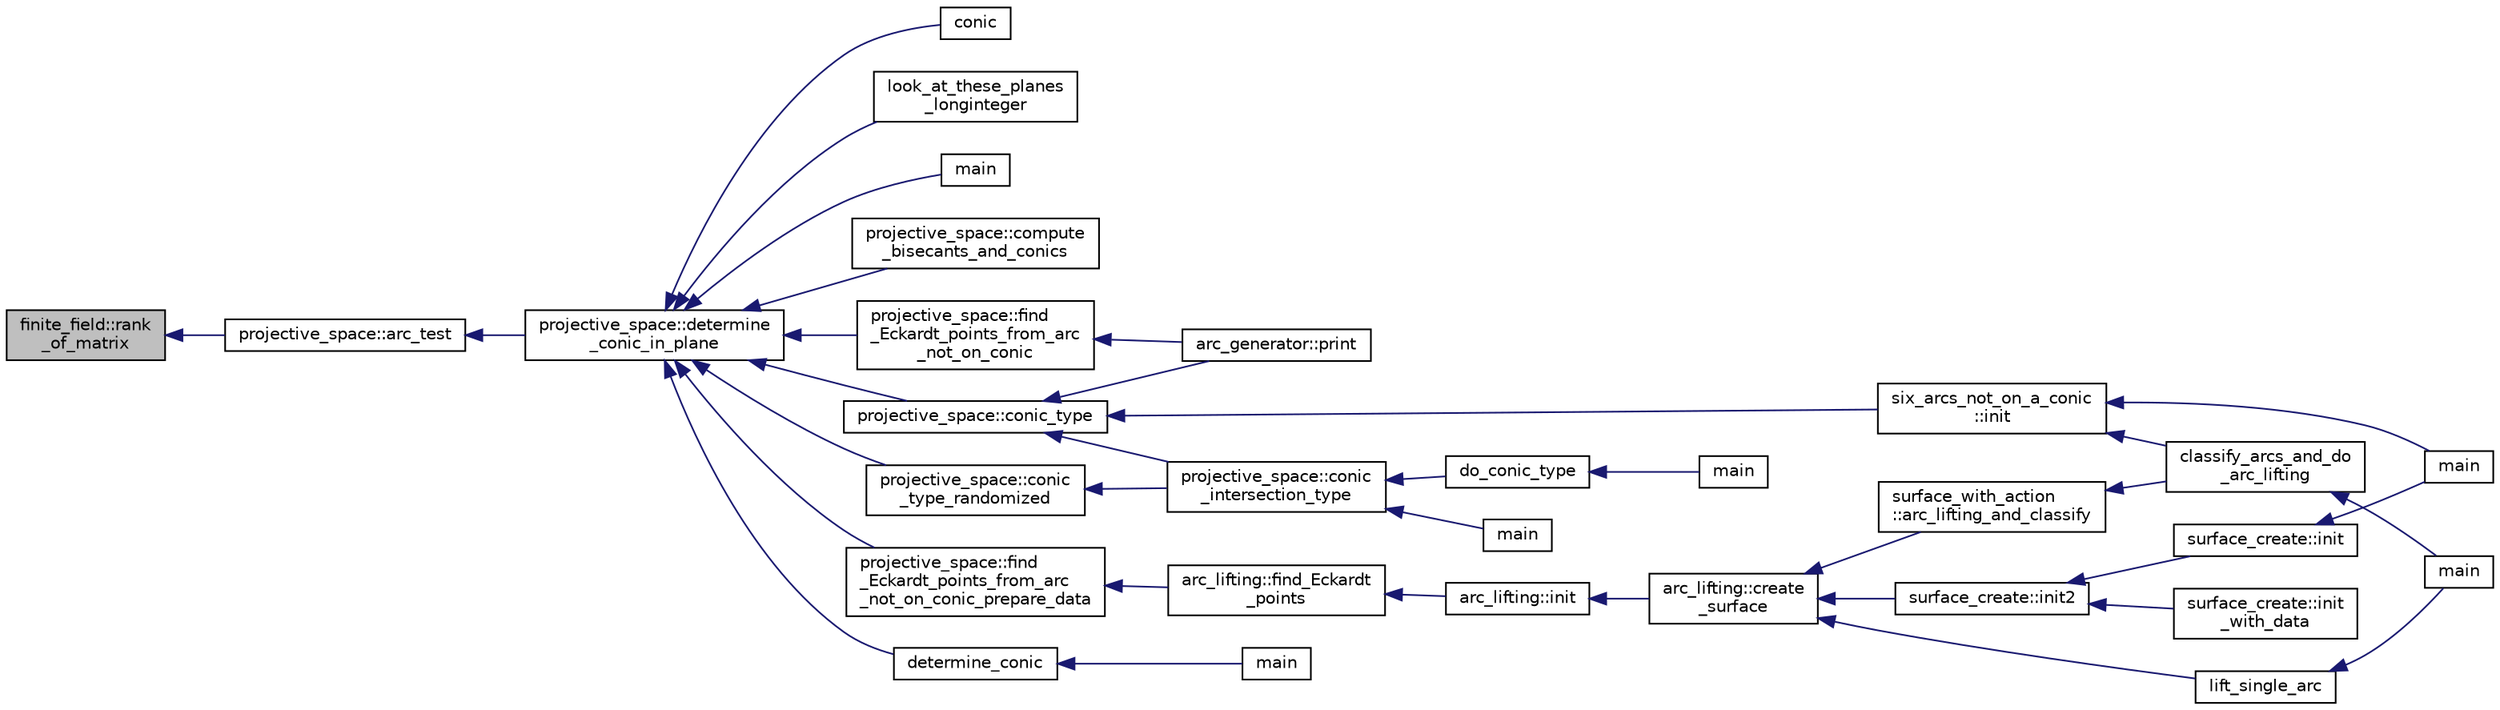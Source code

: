 digraph "finite_field::rank_of_matrix"
{
  edge [fontname="Helvetica",fontsize="10",labelfontname="Helvetica",labelfontsize="10"];
  node [fontname="Helvetica",fontsize="10",shape=record];
  rankdir="LR";
  Node17172 [label="finite_field::rank\l_of_matrix",height=0.2,width=0.4,color="black", fillcolor="grey75", style="filled", fontcolor="black"];
  Node17172 -> Node17173 [dir="back",color="midnightblue",fontsize="10",style="solid",fontname="Helvetica"];
  Node17173 [label="projective_space::arc_test",height=0.2,width=0.4,color="black", fillcolor="white", style="filled",URL="$d2/d17/classprojective__space.html#a065c2c15235080040332e0b5ea5b5a60"];
  Node17173 -> Node17174 [dir="back",color="midnightblue",fontsize="10",style="solid",fontname="Helvetica"];
  Node17174 [label="projective_space::determine\l_conic_in_plane",height=0.2,width=0.4,color="black", fillcolor="white", style="filled",URL="$d2/d17/classprojective__space.html#ad37dfe343cac13cc6c90e1fabf77ce14"];
  Node17174 -> Node17175 [dir="back",color="midnightblue",fontsize="10",style="solid",fontname="Helvetica"];
  Node17175 [label="conic",height=0.2,width=0.4,color="black", fillcolor="white", style="filled",URL="$d4/de8/conic_8_c.html#a96def9474b981a9d5831a9b48d85d652"];
  Node17174 -> Node17176 [dir="back",color="midnightblue",fontsize="10",style="solid",fontname="Helvetica"];
  Node17176 [label="look_at_these_planes\l_longinteger",height=0.2,width=0.4,color="black", fillcolor="white", style="filled",URL="$da/d90/analyze_8_c.html#ae230005122bb89f7409f5937134b73bf"];
  Node17174 -> Node17177 [dir="back",color="midnightblue",fontsize="10",style="solid",fontname="Helvetica"];
  Node17177 [label="main",height=0.2,width=0.4,color="black", fillcolor="white", style="filled",URL="$de/d27/determine__conic_8_c.html#a3c04138a5bfe5d72780bb7e82a18e627"];
  Node17174 -> Node17178 [dir="back",color="midnightblue",fontsize="10",style="solid",fontname="Helvetica"];
  Node17178 [label="projective_space::compute\l_bisecants_and_conics",height=0.2,width=0.4,color="black", fillcolor="white", style="filled",URL="$d2/d17/classprojective__space.html#ac91b6a0aba755991c572d8d00b4b8560"];
  Node17174 -> Node17179 [dir="back",color="midnightblue",fontsize="10",style="solid",fontname="Helvetica"];
  Node17179 [label="projective_space::find\l_Eckardt_points_from_arc\l_not_on_conic",height=0.2,width=0.4,color="black", fillcolor="white", style="filled",URL="$d2/d17/classprojective__space.html#a3b4fbef8fbbeee1af542b6f7c969ed79"];
  Node17179 -> Node17180 [dir="back",color="midnightblue",fontsize="10",style="solid",fontname="Helvetica"];
  Node17180 [label="arc_generator::print",height=0.2,width=0.4,color="black", fillcolor="white", style="filled",URL="$d4/d21/classarc__generator.html#a4ae2e25ba85a60fb2a90a7b4f52675f7"];
  Node17174 -> Node17181 [dir="back",color="midnightblue",fontsize="10",style="solid",fontname="Helvetica"];
  Node17181 [label="projective_space::find\l_Eckardt_points_from_arc\l_not_on_conic_prepare_data",height=0.2,width=0.4,color="black", fillcolor="white", style="filled",URL="$d2/d17/classprojective__space.html#a0fc1d9c2df818d2ffa6750c2cb63c54c"];
  Node17181 -> Node17182 [dir="back",color="midnightblue",fontsize="10",style="solid",fontname="Helvetica"];
  Node17182 [label="arc_lifting::find_Eckardt\l_points",height=0.2,width=0.4,color="black", fillcolor="white", style="filled",URL="$dc/db7/classarc__lifting.html#a70012c92bd78768f5c1c5d14f995147b"];
  Node17182 -> Node17183 [dir="back",color="midnightblue",fontsize="10",style="solid",fontname="Helvetica"];
  Node17183 [label="arc_lifting::init",height=0.2,width=0.4,color="black", fillcolor="white", style="filled",URL="$dc/db7/classarc__lifting.html#a11fc382addd05e0bbe8b0b44dcd4c55e"];
  Node17183 -> Node17184 [dir="back",color="midnightblue",fontsize="10",style="solid",fontname="Helvetica"];
  Node17184 [label="arc_lifting::create\l_surface",height=0.2,width=0.4,color="black", fillcolor="white", style="filled",URL="$dc/db7/classarc__lifting.html#a2b1fd46281de9ff3fef00fc122d39b2b"];
  Node17184 -> Node17185 [dir="back",color="midnightblue",fontsize="10",style="solid",fontname="Helvetica"];
  Node17185 [label="lift_single_arc",height=0.2,width=0.4,color="black", fillcolor="white", style="filled",URL="$d6/dc3/arc__lifting__main_8_c.html#a0bdc148f70112959722a40cf9758d54b"];
  Node17185 -> Node17186 [dir="back",color="midnightblue",fontsize="10",style="solid",fontname="Helvetica"];
  Node17186 [label="main",height=0.2,width=0.4,color="black", fillcolor="white", style="filled",URL="$d6/dc3/arc__lifting__main_8_c.html#a217dbf8b442f20279ea00b898af96f52"];
  Node17184 -> Node17187 [dir="back",color="midnightblue",fontsize="10",style="solid",fontname="Helvetica"];
  Node17187 [label="surface_create::init2",height=0.2,width=0.4,color="black", fillcolor="white", style="filled",URL="$de/da4/classsurface__create.html#a0d600640f7dd62d5a6c36443effdab59"];
  Node17187 -> Node17188 [dir="back",color="midnightblue",fontsize="10",style="solid",fontname="Helvetica"];
  Node17188 [label="surface_create::init\l_with_data",height=0.2,width=0.4,color="black", fillcolor="white", style="filled",URL="$de/da4/classsurface__create.html#a9226f687139676532adb1aa971fbade2"];
  Node17187 -> Node17189 [dir="back",color="midnightblue",fontsize="10",style="solid",fontname="Helvetica"];
  Node17189 [label="surface_create::init",height=0.2,width=0.4,color="black", fillcolor="white", style="filled",URL="$de/da4/classsurface__create.html#ab0db5c12825f778e3caf8aa4da02eb06"];
  Node17189 -> Node17190 [dir="back",color="midnightblue",fontsize="10",style="solid",fontname="Helvetica"];
  Node17190 [label="main",height=0.2,width=0.4,color="black", fillcolor="white", style="filled",URL="$d2/dfa/create__surface__main_8_c.html#a217dbf8b442f20279ea00b898af96f52"];
  Node17184 -> Node17191 [dir="back",color="midnightblue",fontsize="10",style="solid",fontname="Helvetica"];
  Node17191 [label="surface_with_action\l::arc_lifting_and_classify",height=0.2,width=0.4,color="black", fillcolor="white", style="filled",URL="$d8/df9/classsurface__with__action.html#a62a3948f830c59e09ef94937650a07a4"];
  Node17191 -> Node17192 [dir="back",color="midnightblue",fontsize="10",style="solid",fontname="Helvetica"];
  Node17192 [label="classify_arcs_and_do\l_arc_lifting",height=0.2,width=0.4,color="black", fillcolor="white", style="filled",URL="$d6/dc3/arc__lifting__main_8_c.html#afdd7be16f16b8c71e9a72fe5f6a0b59c"];
  Node17192 -> Node17186 [dir="back",color="midnightblue",fontsize="10",style="solid",fontname="Helvetica"];
  Node17174 -> Node17193 [dir="back",color="midnightblue",fontsize="10",style="solid",fontname="Helvetica"];
  Node17193 [label="projective_space::conic\l_type_randomized",height=0.2,width=0.4,color="black", fillcolor="white", style="filled",URL="$d2/d17/classprojective__space.html#af486b51daa10b4de0c8b50fb5c1c2ee7"];
  Node17193 -> Node17194 [dir="back",color="midnightblue",fontsize="10",style="solid",fontname="Helvetica"];
  Node17194 [label="projective_space::conic\l_intersection_type",height=0.2,width=0.4,color="black", fillcolor="white", style="filled",URL="$d2/d17/classprojective__space.html#a8f3472a2e9af4ac7874a5195ec6e0d58"];
  Node17194 -> Node17195 [dir="back",color="midnightblue",fontsize="10",style="solid",fontname="Helvetica"];
  Node17195 [label="main",height=0.2,width=0.4,color="black", fillcolor="white", style="filled",URL="$d7/d29/process___p_g_8_c.html#a3c04138a5bfe5d72780bb7e82a18e627"];
  Node17194 -> Node17196 [dir="back",color="midnightblue",fontsize="10",style="solid",fontname="Helvetica"];
  Node17196 [label="do_conic_type",height=0.2,width=0.4,color="black", fillcolor="white", style="filled",URL="$d4/d67/geometry_8h.html#a24883e05d0dde961023596ca7682a2ef"];
  Node17196 -> Node17197 [dir="back",color="midnightblue",fontsize="10",style="solid",fontname="Helvetica"];
  Node17197 [label="main",height=0.2,width=0.4,color="black", fillcolor="white", style="filled",URL="$d0/d2f/process_8_c.html#a3c04138a5bfe5d72780bb7e82a18e627"];
  Node17174 -> Node17198 [dir="back",color="midnightblue",fontsize="10",style="solid",fontname="Helvetica"];
  Node17198 [label="projective_space::conic_type",height=0.2,width=0.4,color="black", fillcolor="white", style="filled",URL="$d2/d17/classprojective__space.html#af5a8dcbc4bbe1638c3037b949b3b3306"];
  Node17198 -> Node17194 [dir="back",color="midnightblue",fontsize="10",style="solid",fontname="Helvetica"];
  Node17198 -> Node17180 [dir="back",color="midnightblue",fontsize="10",style="solid",fontname="Helvetica"];
  Node17198 -> Node17199 [dir="back",color="midnightblue",fontsize="10",style="solid",fontname="Helvetica"];
  Node17199 [label="six_arcs_not_on_a_conic\l::init",height=0.2,width=0.4,color="black", fillcolor="white", style="filled",URL="$d8/de6/classsix__arcs__not__on__a__conic.html#a7a4d5cf8a098488729934cfa8a70944a"];
  Node17199 -> Node17192 [dir="back",color="midnightblue",fontsize="10",style="solid",fontname="Helvetica"];
  Node17199 -> Node17190 [dir="back",color="midnightblue",fontsize="10",style="solid",fontname="Helvetica"];
  Node17174 -> Node17200 [dir="back",color="midnightblue",fontsize="10",style="solid",fontname="Helvetica"];
  Node17200 [label="determine_conic",height=0.2,width=0.4,color="black", fillcolor="white", style="filled",URL="$d5/d87/globals_8h.html#a1f36b2be45a6576165929165abb56f1e"];
  Node17200 -> Node17201 [dir="back",color="midnightblue",fontsize="10",style="solid",fontname="Helvetica"];
  Node17201 [label="main",height=0.2,width=0.4,color="black", fillcolor="white", style="filled",URL="$d4/de8/conic_8_c.html#a3c04138a5bfe5d72780bb7e82a18e627"];
}
